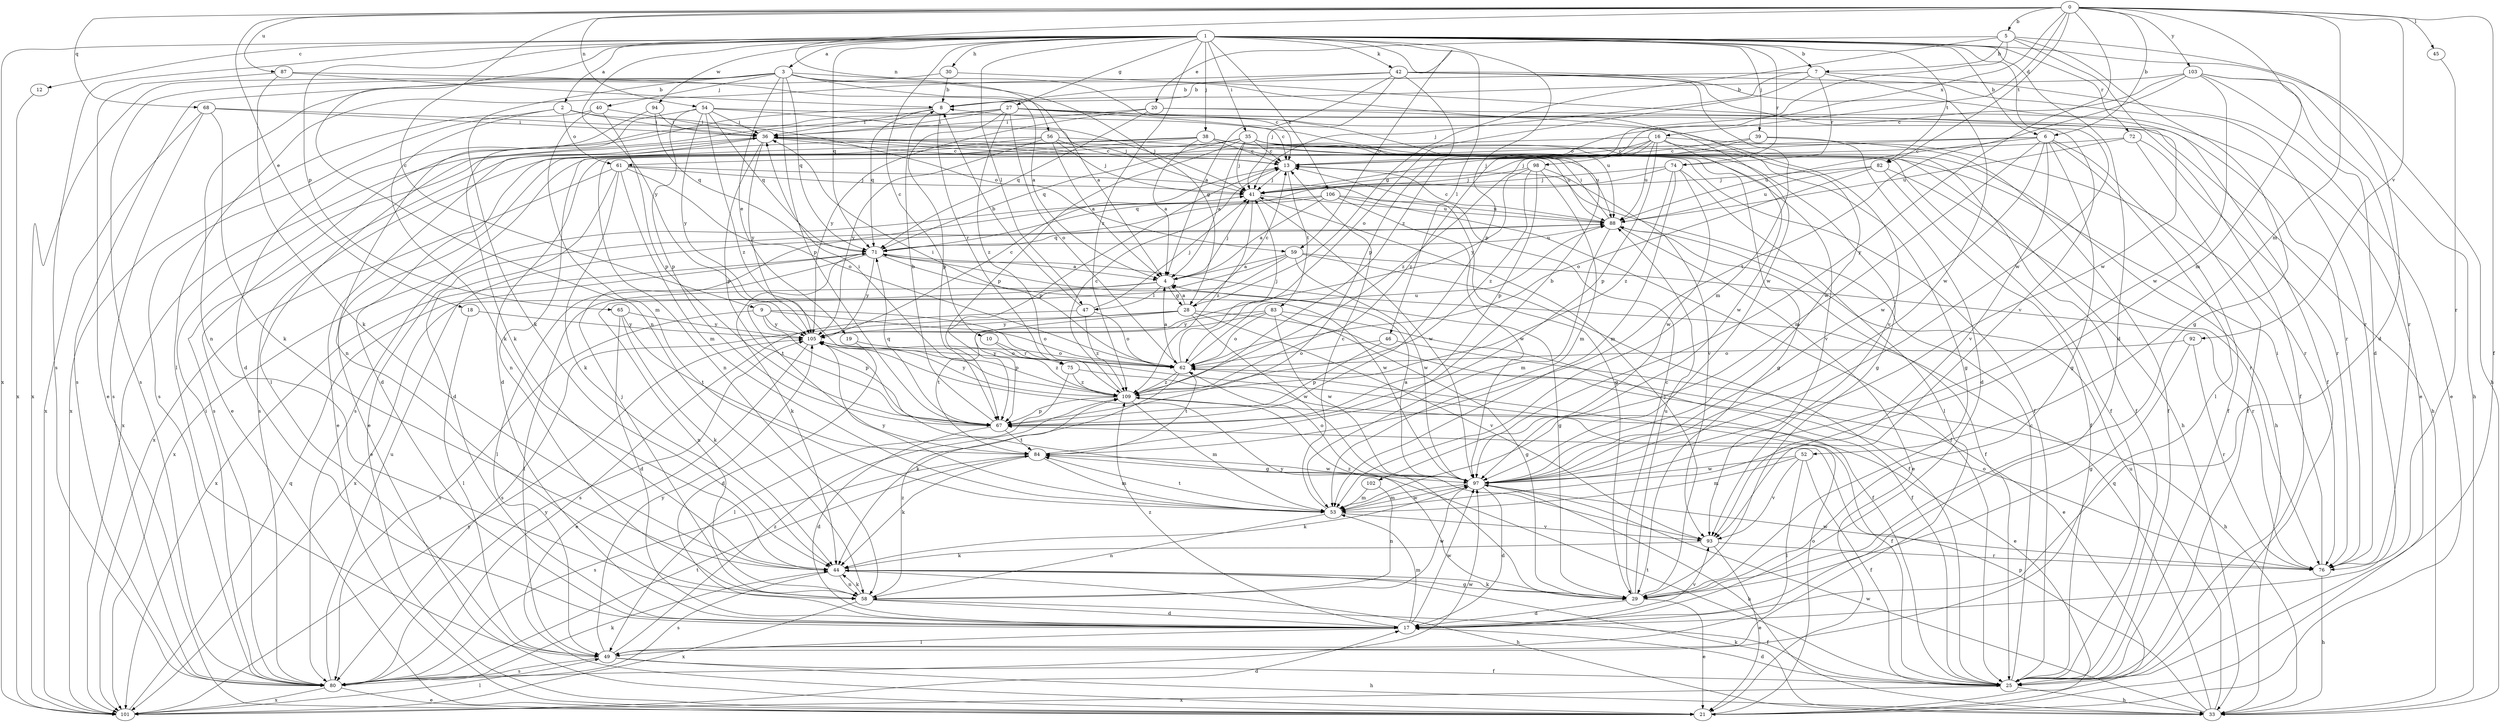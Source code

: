 strict digraph  {
0;
1;
2;
3;
4;
5;
6;
7;
8;
9;
10;
12;
13;
16;
17;
18;
19;
20;
21;
25;
27;
28;
29;
30;
33;
35;
36;
38;
39;
40;
41;
42;
44;
45;
46;
47;
49;
52;
53;
54;
56;
58;
59;
61;
62;
65;
67;
68;
71;
72;
74;
75;
76;
80;
82;
83;
84;
87;
88;
92;
93;
94;
97;
98;
101;
102;
103;
105;
106;
109;
0 -> 5  [label=b];
0 -> 6  [label=b];
0 -> 9  [label=c];
0 -> 16  [label=d];
0 -> 18  [label=e];
0 -> 25  [label=f];
0 -> 45  [label=l];
0 -> 52  [label=m];
0 -> 53  [label=m];
0 -> 54  [label=n];
0 -> 56  [label=n];
0 -> 68  [label=q];
0 -> 82  [label=t];
0 -> 87  [label=u];
0 -> 92  [label=v];
0 -> 98  [label=x];
0 -> 102  [label=y];
0 -> 103  [label=y];
1 -> 2  [label=a];
1 -> 3  [label=a];
1 -> 6  [label=b];
1 -> 7  [label=b];
1 -> 10  [label=c];
1 -> 12  [label=c];
1 -> 17  [label=d];
1 -> 27  [label=g];
1 -> 30  [label=h];
1 -> 33  [label=h];
1 -> 35  [label=i];
1 -> 38  [label=j];
1 -> 39  [label=j];
1 -> 42  [label=k];
1 -> 46  [label=l];
1 -> 47  [label=l];
1 -> 58  [label=n];
1 -> 59  [label=o];
1 -> 65  [label=p];
1 -> 67  [label=p];
1 -> 71  [label=q];
1 -> 72  [label=r];
1 -> 74  [label=r];
1 -> 80  [label=s];
1 -> 82  [label=t];
1 -> 94  [label=w];
1 -> 97  [label=w];
1 -> 101  [label=x];
1 -> 105  [label=y];
1 -> 106  [label=z];
1 -> 109  [label=z];
2 -> 36  [label=i];
2 -> 44  [label=k];
2 -> 59  [label=o];
2 -> 61  [label=o];
2 -> 80  [label=s];
3 -> 4  [label=a];
3 -> 13  [label=c];
3 -> 19  [label=e];
3 -> 28  [label=g];
3 -> 40  [label=j];
3 -> 44  [label=k];
3 -> 58  [label=n];
3 -> 67  [label=p];
3 -> 71  [label=q];
3 -> 80  [label=s];
3 -> 97  [label=w];
3 -> 101  [label=x];
4 -> 28  [label=g];
4 -> 41  [label=j];
4 -> 47  [label=l];
4 -> 49  [label=l];
4 -> 58  [label=n];
5 -> 7  [label=b];
5 -> 17  [label=d];
5 -> 20  [label=e];
5 -> 28  [label=g];
5 -> 29  [label=g];
5 -> 97  [label=w];
5 -> 109  [label=z];
6 -> 25  [label=f];
6 -> 29  [label=g];
6 -> 41  [label=j];
6 -> 49  [label=l];
6 -> 53  [label=m];
6 -> 61  [label=o];
6 -> 88  [label=u];
6 -> 93  [label=v];
6 -> 97  [label=w];
7 -> 8  [label=b];
7 -> 21  [label=e];
7 -> 41  [label=j];
7 -> 62  [label=o];
7 -> 74  [label=r];
7 -> 97  [label=w];
8 -> 36  [label=i];
8 -> 58  [label=n];
8 -> 71  [label=q];
8 -> 75  [label=r];
9 -> 25  [label=f];
9 -> 62  [label=o];
9 -> 67  [label=p];
9 -> 80  [label=s];
9 -> 105  [label=y];
10 -> 75  [label=r];
10 -> 109  [label=z];
12 -> 101  [label=x];
13 -> 41  [label=j];
13 -> 67  [label=p];
13 -> 83  [label=t];
16 -> 13  [label=c];
16 -> 29  [label=g];
16 -> 41  [label=j];
16 -> 58  [label=n];
16 -> 67  [label=p];
16 -> 76  [label=r];
16 -> 88  [label=u];
16 -> 97  [label=w];
16 -> 109  [label=z];
17 -> 49  [label=l];
17 -> 53  [label=m];
17 -> 93  [label=v];
17 -> 97  [label=w];
17 -> 109  [label=z];
18 -> 49  [label=l];
18 -> 105  [label=y];
19 -> 17  [label=d];
19 -> 62  [label=o];
20 -> 36  [label=i];
20 -> 71  [label=q];
20 -> 76  [label=r];
20 -> 97  [label=w];
20 -> 105  [label=y];
21 -> 62  [label=o];
25 -> 13  [label=c];
25 -> 17  [label=d];
25 -> 33  [label=h];
25 -> 84  [label=t];
25 -> 101  [label=x];
27 -> 13  [label=c];
27 -> 21  [label=e];
27 -> 25  [label=f];
27 -> 33  [label=h];
27 -> 36  [label=i];
27 -> 49  [label=l];
27 -> 62  [label=o];
27 -> 67  [label=p];
27 -> 88  [label=u];
27 -> 109  [label=z];
28 -> 4  [label=a];
28 -> 13  [label=c];
28 -> 21  [label=e];
28 -> 67  [label=p];
28 -> 80  [label=s];
28 -> 93  [label=v];
28 -> 97  [label=w];
28 -> 105  [label=y];
29 -> 13  [label=c];
29 -> 17  [label=d];
29 -> 21  [label=e];
29 -> 41  [label=j];
29 -> 44  [label=k];
29 -> 88  [label=u];
29 -> 105  [label=y];
30 -> 8  [label=b];
30 -> 25  [label=f];
30 -> 80  [label=s];
33 -> 44  [label=k];
33 -> 67  [label=p];
33 -> 71  [label=q];
33 -> 88  [label=u];
33 -> 97  [label=w];
35 -> 4  [label=a];
35 -> 13  [label=c];
35 -> 17  [label=d];
35 -> 25  [label=f];
35 -> 29  [label=g];
35 -> 33  [label=h];
35 -> 41  [label=j];
35 -> 67  [label=p];
35 -> 71  [label=q];
35 -> 80  [label=s];
35 -> 93  [label=v];
36 -> 13  [label=c];
36 -> 21  [label=e];
36 -> 25  [label=f];
36 -> 67  [label=p];
36 -> 88  [label=u];
36 -> 101  [label=x];
36 -> 105  [label=y];
38 -> 4  [label=a];
38 -> 13  [label=c];
38 -> 21  [label=e];
38 -> 29  [label=g];
38 -> 33  [label=h];
38 -> 58  [label=n];
38 -> 80  [label=s];
38 -> 88  [label=u];
39 -> 13  [label=c];
39 -> 17  [label=d];
39 -> 25  [label=f];
39 -> 109  [label=z];
40 -> 36  [label=i];
40 -> 53  [label=m];
40 -> 67  [label=p];
40 -> 101  [label=x];
41 -> 88  [label=u];
41 -> 97  [label=w];
41 -> 109  [label=z];
42 -> 4  [label=a];
42 -> 8  [label=b];
42 -> 21  [label=e];
42 -> 41  [label=j];
42 -> 49  [label=l];
42 -> 53  [label=m];
42 -> 67  [label=p];
42 -> 76  [label=r];
42 -> 93  [label=v];
44 -> 29  [label=g];
44 -> 33  [label=h];
44 -> 58  [label=n];
44 -> 80  [label=s];
45 -> 76  [label=r];
46 -> 33  [label=h];
46 -> 62  [label=o];
46 -> 67  [label=p];
47 -> 8  [label=b];
47 -> 41  [label=j];
47 -> 62  [label=o];
47 -> 80  [label=s];
47 -> 109  [label=z];
49 -> 25  [label=f];
49 -> 33  [label=h];
49 -> 80  [label=s];
49 -> 105  [label=y];
49 -> 109  [label=z];
52 -> 25  [label=f];
52 -> 49  [label=l];
52 -> 53  [label=m];
52 -> 93  [label=v];
52 -> 97  [label=w];
53 -> 13  [label=c];
53 -> 58  [label=n];
53 -> 84  [label=t];
53 -> 93  [label=v];
53 -> 97  [label=w];
53 -> 105  [label=y];
54 -> 36  [label=i];
54 -> 41  [label=j];
54 -> 44  [label=k];
54 -> 67  [label=p];
54 -> 71  [label=q];
54 -> 93  [label=v];
54 -> 105  [label=y];
54 -> 109  [label=z];
56 -> 4  [label=a];
56 -> 13  [label=c];
56 -> 17  [label=d];
56 -> 25  [label=f];
56 -> 41  [label=j];
56 -> 80  [label=s];
56 -> 105  [label=y];
58 -> 17  [label=d];
58 -> 25  [label=f];
58 -> 41  [label=j];
58 -> 44  [label=k];
58 -> 97  [label=w];
58 -> 101  [label=x];
58 -> 109  [label=z];
59 -> 4  [label=a];
59 -> 25  [label=f];
59 -> 76  [label=r];
59 -> 84  [label=t];
59 -> 97  [label=w];
59 -> 101  [label=x];
61 -> 17  [label=d];
61 -> 29  [label=g];
61 -> 41  [label=j];
61 -> 44  [label=k];
61 -> 53  [label=m];
61 -> 62  [label=o];
61 -> 101  [label=x];
62 -> 4  [label=a];
62 -> 36  [label=i];
62 -> 41  [label=j];
62 -> 44  [label=k];
62 -> 84  [label=t];
62 -> 88  [label=u];
62 -> 105  [label=y];
62 -> 109  [label=z];
65 -> 17  [label=d];
65 -> 44  [label=k];
65 -> 84  [label=t];
65 -> 105  [label=y];
67 -> 8  [label=b];
67 -> 17  [label=d];
67 -> 71  [label=q];
67 -> 84  [label=t];
68 -> 36  [label=i];
68 -> 41  [label=j];
68 -> 44  [label=k];
68 -> 80  [label=s];
68 -> 101  [label=x];
71 -> 4  [label=a];
71 -> 29  [label=g];
71 -> 44  [label=k];
71 -> 49  [label=l];
71 -> 88  [label=u];
71 -> 97  [label=w];
71 -> 101  [label=x];
71 -> 105  [label=y];
72 -> 13  [label=c];
72 -> 25  [label=f];
72 -> 76  [label=r];
72 -> 88  [label=u];
74 -> 41  [label=j];
74 -> 49  [label=l];
74 -> 53  [label=m];
74 -> 71  [label=q];
74 -> 97  [label=w];
74 -> 109  [label=z];
75 -> 21  [label=e];
75 -> 49  [label=l];
75 -> 109  [label=z];
76 -> 33  [label=h];
76 -> 36  [label=i];
76 -> 62  [label=o];
76 -> 97  [label=w];
80 -> 21  [label=e];
80 -> 36  [label=i];
80 -> 44  [label=k];
80 -> 84  [label=t];
80 -> 88  [label=u];
80 -> 97  [label=w];
80 -> 101  [label=x];
80 -> 105  [label=y];
82 -> 25  [label=f];
82 -> 41  [label=j];
82 -> 62  [label=o];
82 -> 76  [label=r];
82 -> 88  [label=u];
83 -> 25  [label=f];
83 -> 29  [label=g];
83 -> 62  [label=o];
83 -> 84  [label=t];
83 -> 97  [label=w];
83 -> 105  [label=y];
84 -> 8  [label=b];
84 -> 44  [label=k];
84 -> 53  [label=m];
84 -> 80  [label=s];
84 -> 97  [label=w];
87 -> 4  [label=a];
87 -> 8  [label=b];
87 -> 21  [label=e];
87 -> 44  [label=k];
88 -> 13  [label=c];
88 -> 21  [label=e];
88 -> 25  [label=f];
88 -> 36  [label=i];
88 -> 53  [label=m];
88 -> 71  [label=q];
92 -> 29  [label=g];
92 -> 62  [label=o];
92 -> 76  [label=r];
93 -> 21  [label=e];
93 -> 44  [label=k];
93 -> 76  [label=r];
93 -> 109  [label=z];
94 -> 17  [label=d];
94 -> 36  [label=i];
94 -> 71  [label=q];
97 -> 4  [label=a];
97 -> 17  [label=d];
97 -> 33  [label=h];
97 -> 44  [label=k];
97 -> 53  [label=m];
97 -> 62  [label=o];
98 -> 41  [label=j];
98 -> 53  [label=m];
98 -> 67  [label=p];
98 -> 93  [label=v];
98 -> 105  [label=y];
98 -> 109  [label=z];
101 -> 17  [label=d];
101 -> 49  [label=l];
101 -> 71  [label=q];
101 -> 105  [label=y];
102 -> 53  [label=m];
102 -> 58  [label=n];
103 -> 8  [label=b];
103 -> 13  [label=c];
103 -> 17  [label=d];
103 -> 33  [label=h];
103 -> 76  [label=r];
103 -> 84  [label=t];
103 -> 97  [label=w];
105 -> 13  [label=c];
105 -> 21  [label=e];
105 -> 29  [label=g];
105 -> 62  [label=o];
106 -> 4  [label=a];
106 -> 21  [label=e];
106 -> 25  [label=f];
106 -> 88  [label=u];
106 -> 97  [label=w];
106 -> 101  [label=x];
109 -> 13  [label=c];
109 -> 25  [label=f];
109 -> 36  [label=i];
109 -> 53  [label=m];
109 -> 67  [label=p];
109 -> 105  [label=y];
}
